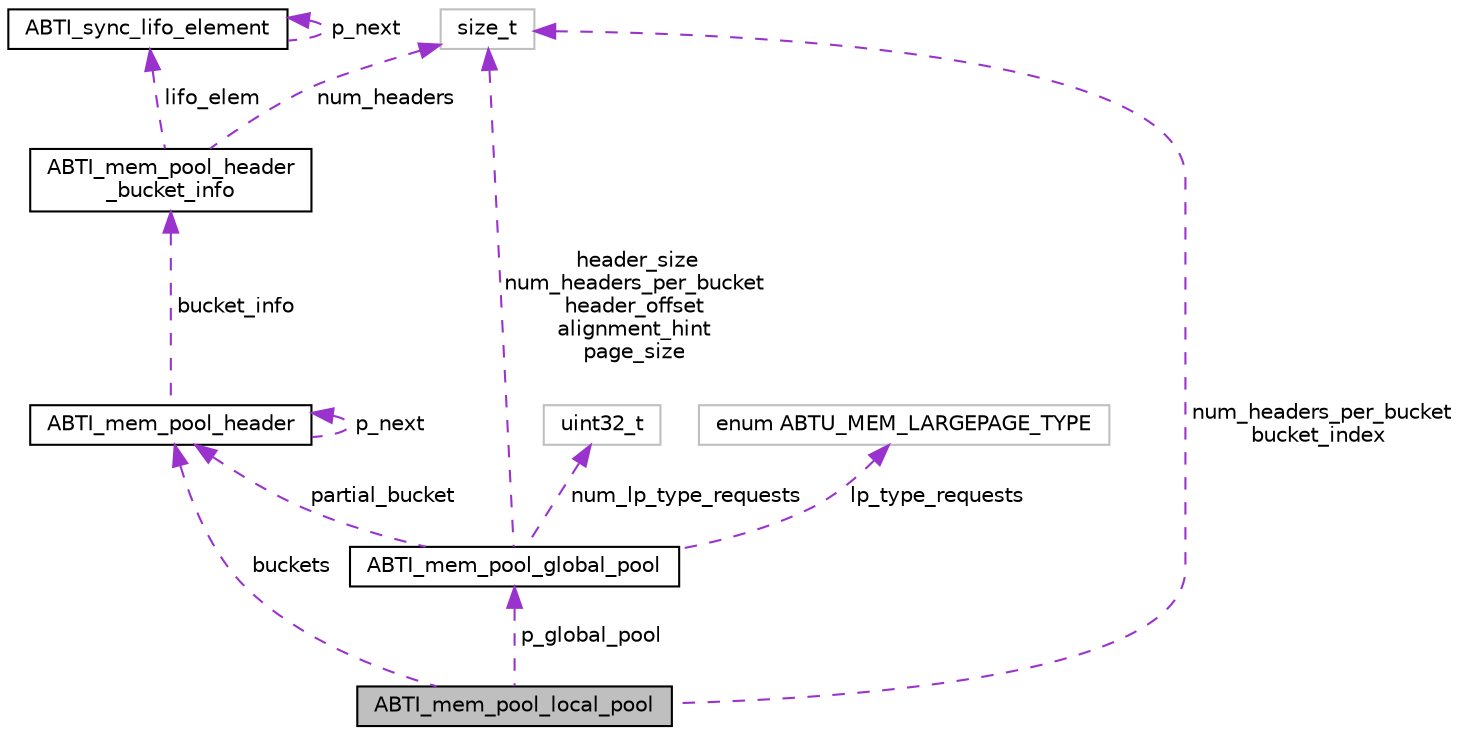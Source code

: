 digraph "ABTI_mem_pool_local_pool"
{
 // LATEX_PDF_SIZE
  edge [fontname="Helvetica",fontsize="10",labelfontname="Helvetica",labelfontsize="10"];
  node [fontname="Helvetica",fontsize="10",shape=record];
  Node1 [label="ABTI_mem_pool_local_pool",height=0.2,width=0.4,color="black", fillcolor="grey75", style="filled", fontcolor="black",tooltip=" "];
  Node2 -> Node1 [dir="back",color="darkorchid3",fontsize="10",style="dashed",label=" num_headers_per_bucket\nbucket_index" ,fontname="Helvetica"];
  Node2 [label="size_t",height=0.2,width=0.4,color="grey75", fillcolor="white", style="filled",tooltip=" "];
  Node3 -> Node1 [dir="back",color="darkorchid3",fontsize="10",style="dashed",label=" buckets" ,fontname="Helvetica"];
  Node3 [label="ABTI_mem_pool_header",height=0.2,width=0.4,color="black", fillcolor="white", style="filled",URL="$de/d24/structABTI__mem__pool__header.html",tooltip=" "];
  Node4 -> Node3 [dir="back",color="darkorchid3",fontsize="10",style="dashed",label=" bucket_info" ,fontname="Helvetica"];
  Node4 [label="ABTI_mem_pool_header\l_bucket_info",height=0.2,width=0.4,color="black", fillcolor="white", style="filled",URL="$d5/d6c/unionABTI__mem__pool__header__bucket__info.html",tooltip=" "];
  Node5 -> Node4 [dir="back",color="darkorchid3",fontsize="10",style="dashed",label=" lifo_elem" ,fontname="Helvetica"];
  Node5 [label="ABTI_sync_lifo_element",height=0.2,width=0.4,color="black", fillcolor="white", style="filled",URL="$de/d30/structABTI__sync__lifo__element.html",tooltip=" "];
  Node5 -> Node5 [dir="back",color="darkorchid3",fontsize="10",style="dashed",label=" p_next" ,fontname="Helvetica"];
  Node2 -> Node4 [dir="back",color="darkorchid3",fontsize="10",style="dashed",label=" num_headers" ,fontname="Helvetica"];
  Node3 -> Node3 [dir="back",color="darkorchid3",fontsize="10",style="dashed",label=" p_next" ,fontname="Helvetica"];
  Node6 -> Node1 [dir="back",color="darkorchid3",fontsize="10",style="dashed",label=" p_global_pool" ,fontname="Helvetica"];
  Node6 [label="ABTI_mem_pool_global_pool",height=0.2,width=0.4,color="black", fillcolor="white", style="filled",URL="$d7/de4/structABTI__mem__pool__global__pool.html",tooltip=" "];
  Node2 -> Node6 [dir="back",color="darkorchid3",fontsize="10",style="dashed",label=" header_size\nnum_headers_per_bucket\nheader_offset\nalignment_hint\npage_size" ,fontname="Helvetica"];
  Node7 -> Node6 [dir="back",color="darkorchid3",fontsize="10",style="dashed",label=" num_lp_type_requests" ,fontname="Helvetica"];
  Node7 [label="uint32_t",height=0.2,width=0.4,color="grey75", fillcolor="white", style="filled",tooltip=" "];
  Node3 -> Node6 [dir="back",color="darkorchid3",fontsize="10",style="dashed",label=" partial_bucket" ,fontname="Helvetica"];
  Node8 -> Node6 [dir="back",color="darkorchid3",fontsize="10",style="dashed",label=" lp_type_requests" ,fontname="Helvetica"];
  Node8 [label="enum ABTU_MEM_LARGEPAGE_TYPE",height=0.2,width=0.4,color="grey75", fillcolor="white", style="filled",tooltip=" "];
}
